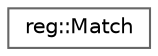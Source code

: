 digraph "Graphical Class Hierarchy"
{
 // INTERACTIVE_SVG=YES
 // LATEX_PDF_SIZE
  bgcolor="transparent";
  edge [fontname=Helvetica,fontsize=10,labelfontname=Helvetica,labelfontsize=10];
  node [fontname=Helvetica,fontsize=10,shape=box,height=0.2,width=0.4];
  rankdir="LR";
  Node0 [label="reg::Match",height=0.2,width=0.4,color="grey40", fillcolor="white", style="filled",URL="$d2/ddf/classreg_1_1_match.html",tooltip="Object representing the matching results."];
}
